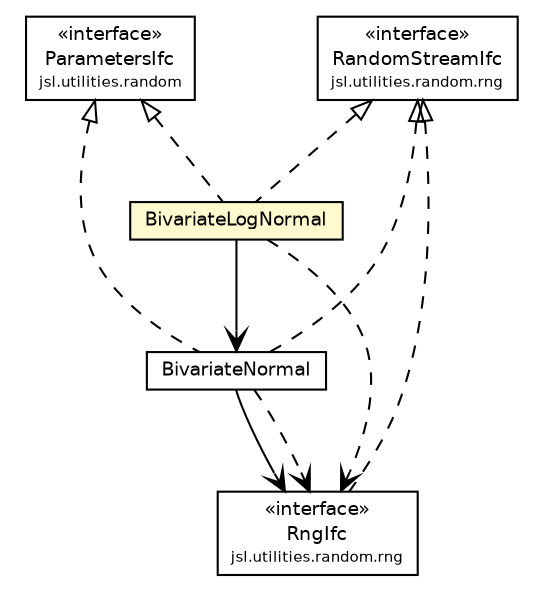 #!/usr/local/bin/dot
#
# Class diagram 
# Generated by UMLGraph version 5.4 (http://www.umlgraph.org/)
#

digraph G {
	edge [fontname="Helvetica",fontsize=10,labelfontname="Helvetica",labelfontsize=10];
	node [fontname="Helvetica",fontsize=10,shape=plaintext];
	nodesep=0.25;
	ranksep=0.5;
	// jsl.utilities.random.ParametersIfc
	c40044 [label=<<table title="jsl.utilities.random.ParametersIfc" border="0" cellborder="1" cellspacing="0" cellpadding="2" port="p" href="../ParametersIfc.html">
		<tr><td><table border="0" cellspacing="0" cellpadding="1">
<tr><td align="center" balign="center"> &#171;interface&#187; </td></tr>
<tr><td align="center" balign="center"> ParametersIfc </td></tr>
<tr><td align="center" balign="center"><font point-size="7.0"> jsl.utilities.random </font></td></tr>
		</table></td></tr>
		</table>>, URL="../ParametersIfc.html", fontname="Helvetica", fontcolor="black", fontsize=9.0];
	// jsl.utilities.random.distributions.BivariateNormal
	c40100 [label=<<table title="jsl.utilities.random.distributions.BivariateNormal" border="0" cellborder="1" cellspacing="0" cellpadding="2" port="p" href="./BivariateNormal.html">
		<tr><td><table border="0" cellspacing="0" cellpadding="1">
<tr><td align="center" balign="center"> BivariateNormal </td></tr>
		</table></td></tr>
		</table>>, URL="./BivariateNormal.html", fontname="Helvetica", fontcolor="black", fontsize=9.0];
	// jsl.utilities.random.distributions.BivariateLogNormal
	c40101 [label=<<table title="jsl.utilities.random.distributions.BivariateLogNormal" border="0" cellborder="1" cellspacing="0" cellpadding="2" port="p" bgcolor="lemonChiffon" href="./BivariateLogNormal.html">
		<tr><td><table border="0" cellspacing="0" cellpadding="1">
<tr><td align="center" balign="center"> BivariateLogNormal </td></tr>
		</table></td></tr>
		</table>>, URL="./BivariateLogNormal.html", fontname="Helvetica", fontcolor="black", fontsize=9.0];
	// jsl.utilities.random.rng.RngIfc
	c40110 [label=<<table title="jsl.utilities.random.rng.RngIfc" border="0" cellborder="1" cellspacing="0" cellpadding="2" port="p" href="../rng/RngIfc.html">
		<tr><td><table border="0" cellspacing="0" cellpadding="1">
<tr><td align="center" balign="center"> &#171;interface&#187; </td></tr>
<tr><td align="center" balign="center"> RngIfc </td></tr>
<tr><td align="center" balign="center"><font point-size="7.0"> jsl.utilities.random.rng </font></td></tr>
		</table></td></tr>
		</table>>, URL="../rng/RngIfc.html", fontname="Helvetica", fontcolor="black", fontsize=9.0];
	// jsl.utilities.random.rng.RandomStreamIfc
	c40113 [label=<<table title="jsl.utilities.random.rng.RandomStreamIfc" border="0" cellborder="1" cellspacing="0" cellpadding="2" port="p" href="../rng/RandomStreamIfc.html">
		<tr><td><table border="0" cellspacing="0" cellpadding="1">
<tr><td align="center" balign="center"> &#171;interface&#187; </td></tr>
<tr><td align="center" balign="center"> RandomStreamIfc </td></tr>
<tr><td align="center" balign="center"><font point-size="7.0"> jsl.utilities.random.rng </font></td></tr>
		</table></td></tr>
		</table>>, URL="../rng/RandomStreamIfc.html", fontname="Helvetica", fontcolor="black", fontsize=9.0];
	//jsl.utilities.random.distributions.BivariateNormal implements jsl.utilities.random.rng.RandomStreamIfc
	c40113:p -> c40100:p [dir=back,arrowtail=empty,style=dashed];
	//jsl.utilities.random.distributions.BivariateNormal implements jsl.utilities.random.ParametersIfc
	c40044:p -> c40100:p [dir=back,arrowtail=empty,style=dashed];
	//jsl.utilities.random.distributions.BivariateLogNormal implements jsl.utilities.random.rng.RandomStreamIfc
	c40113:p -> c40101:p [dir=back,arrowtail=empty,style=dashed];
	//jsl.utilities.random.distributions.BivariateLogNormal implements jsl.utilities.random.ParametersIfc
	c40044:p -> c40101:p [dir=back,arrowtail=empty,style=dashed];
	//jsl.utilities.random.rng.RngIfc implements jsl.utilities.random.rng.RandomStreamIfc
	c40113:p -> c40110:p [dir=back,arrowtail=empty,style=dashed];
	// jsl.utilities.random.distributions.BivariateNormal NAVASSOC jsl.utilities.random.rng.RngIfc
	c40100:p -> c40110:p [taillabel="", label="", headlabel="", fontname="Helvetica", fontcolor="black", fontsize=10.0, color="black", arrowhead=open];
	// jsl.utilities.random.distributions.BivariateLogNormal NAVASSOC jsl.utilities.random.distributions.BivariateNormal
	c40101:p -> c40100:p [taillabel="", label="", headlabel="", fontname="Helvetica", fontcolor="black", fontsize=10.0, color="black", arrowhead=open];
	// jsl.utilities.random.distributions.BivariateNormal DEPEND jsl.utilities.random.rng.RngIfc
	c40100:p -> c40110:p [taillabel="", label="", headlabel="", fontname="Helvetica", fontcolor="black", fontsize=10.0, color="black", arrowhead=open, style=dashed];
	// jsl.utilities.random.distributions.BivariateLogNormal DEPEND jsl.utilities.random.rng.RngIfc
	c40101:p -> c40110:p [taillabel="", label="", headlabel="", fontname="Helvetica", fontcolor="black", fontsize=10.0, color="black", arrowhead=open, style=dashed];
}

